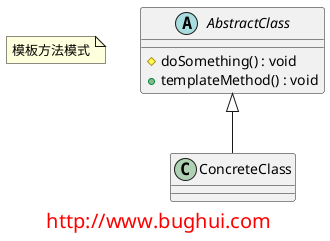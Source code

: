 @startuml

note "模板方法模式" as name

abstract class AbstractClass{
    # doSomething() : void
    + templateMethod() : void

}

AbstractClass <|-- ConcreteClass

footer
<font size="20" color="red">http://www.bughui.com</font>
endfooter

@enduml